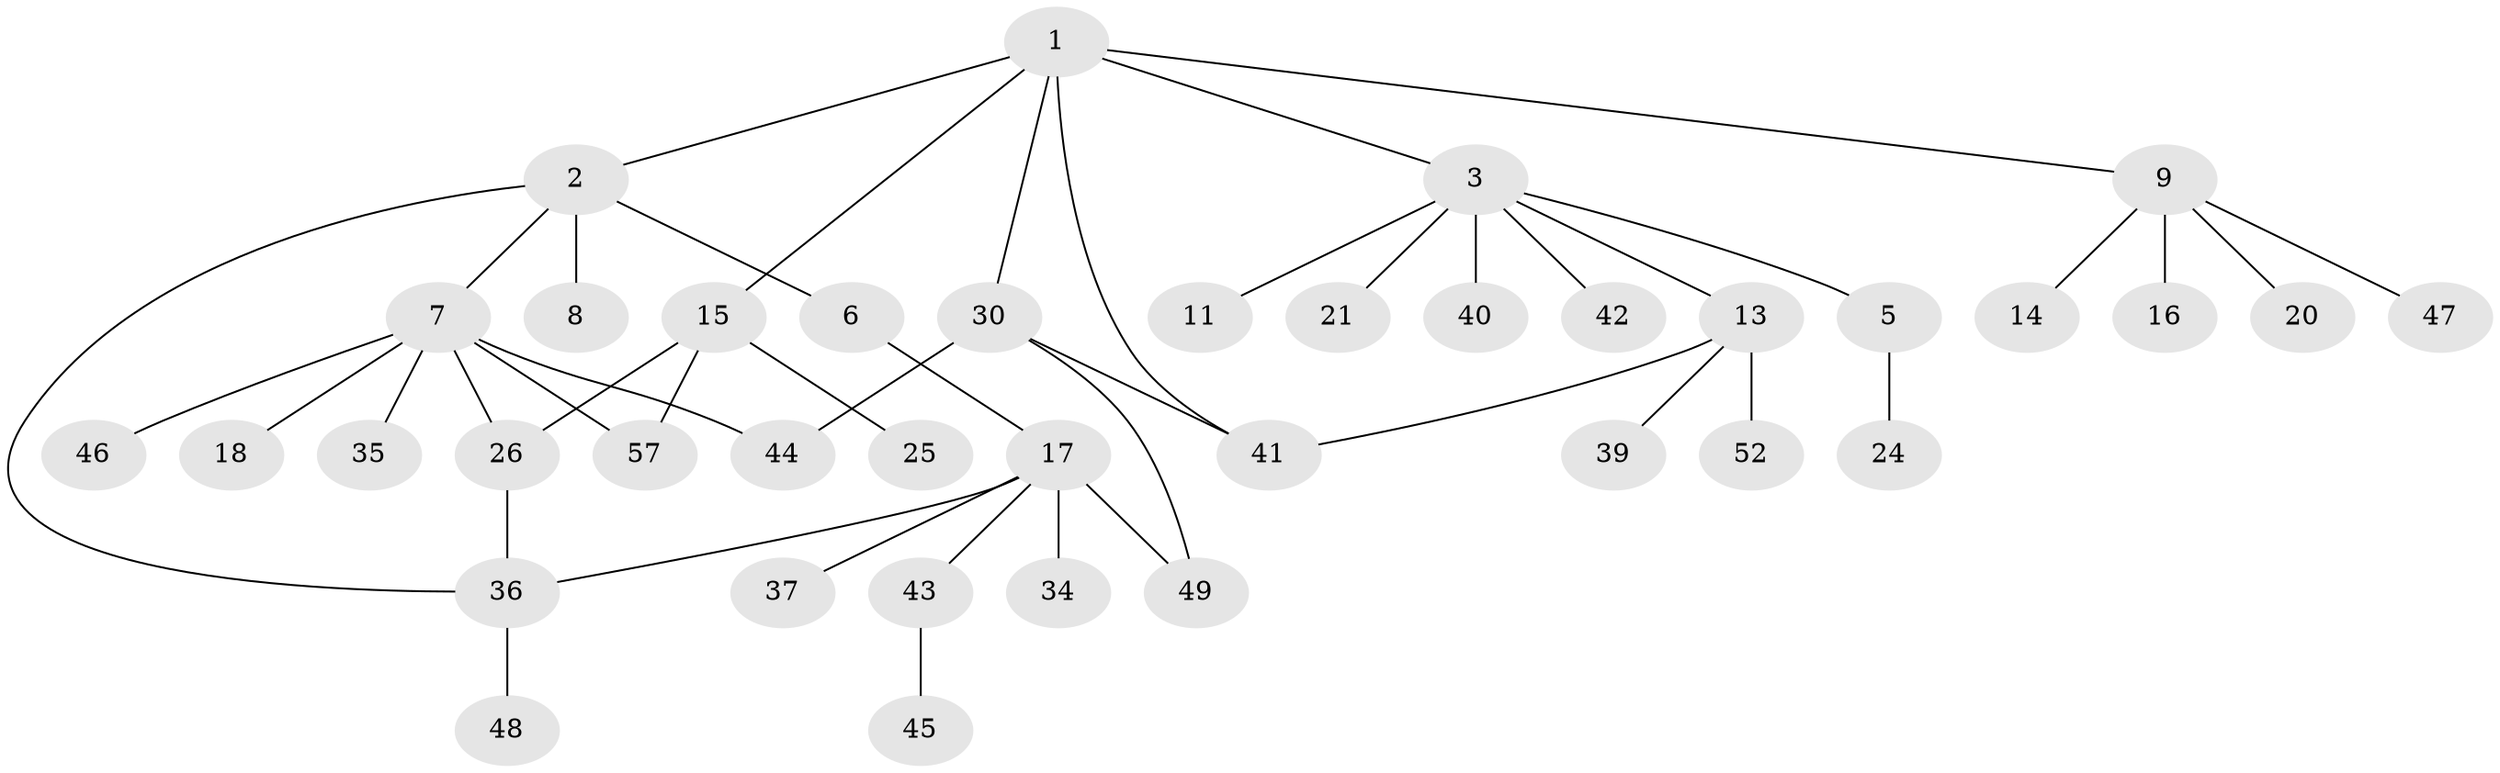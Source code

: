 // Generated by graph-tools (version 1.1) at 2025/23/03/03/25 07:23:31]
// undirected, 38 vertices, 45 edges
graph export_dot {
graph [start="1"]
  node [color=gray90,style=filled];
  1 [super="+29"];
  2 [super="+12"];
  3 [super="+4"];
  5 [super="+19"];
  6;
  7 [super="+23"];
  8;
  9 [super="+10"];
  11;
  13 [super="+22"];
  14;
  15 [super="+27"];
  16;
  17 [super="+31"];
  18 [super="+32"];
  20;
  21 [super="+38"];
  24;
  25;
  26 [super="+28"];
  30 [super="+33"];
  34 [super="+53"];
  35;
  36 [super="+55"];
  37 [super="+56"];
  39;
  40;
  41 [super="+54"];
  42;
  43 [super="+59"];
  44;
  45;
  46 [super="+50"];
  47;
  48;
  49 [super="+51"];
  52;
  57 [super="+58"];
  1 -- 2;
  1 -- 3;
  1 -- 9;
  1 -- 15;
  1 -- 30;
  1 -- 41;
  2 -- 6;
  2 -- 7;
  2 -- 8;
  2 -- 36;
  3 -- 13;
  3 -- 21;
  3 -- 5;
  3 -- 40;
  3 -- 42;
  3 -- 11;
  5 -- 24;
  6 -- 17;
  7 -- 18;
  7 -- 26;
  7 -- 35;
  7 -- 44;
  7 -- 57;
  7 -- 46;
  9 -- 14;
  9 -- 20;
  9 -- 16;
  9 -- 47;
  13 -- 39;
  13 -- 52;
  13 -- 41;
  15 -- 25;
  15 -- 57;
  15 -- 26;
  17 -- 34;
  17 -- 43;
  17 -- 36;
  17 -- 37;
  17 -- 49;
  26 -- 36;
  30 -- 49;
  30 -- 41;
  30 -- 44;
  36 -- 48;
  43 -- 45;
}
